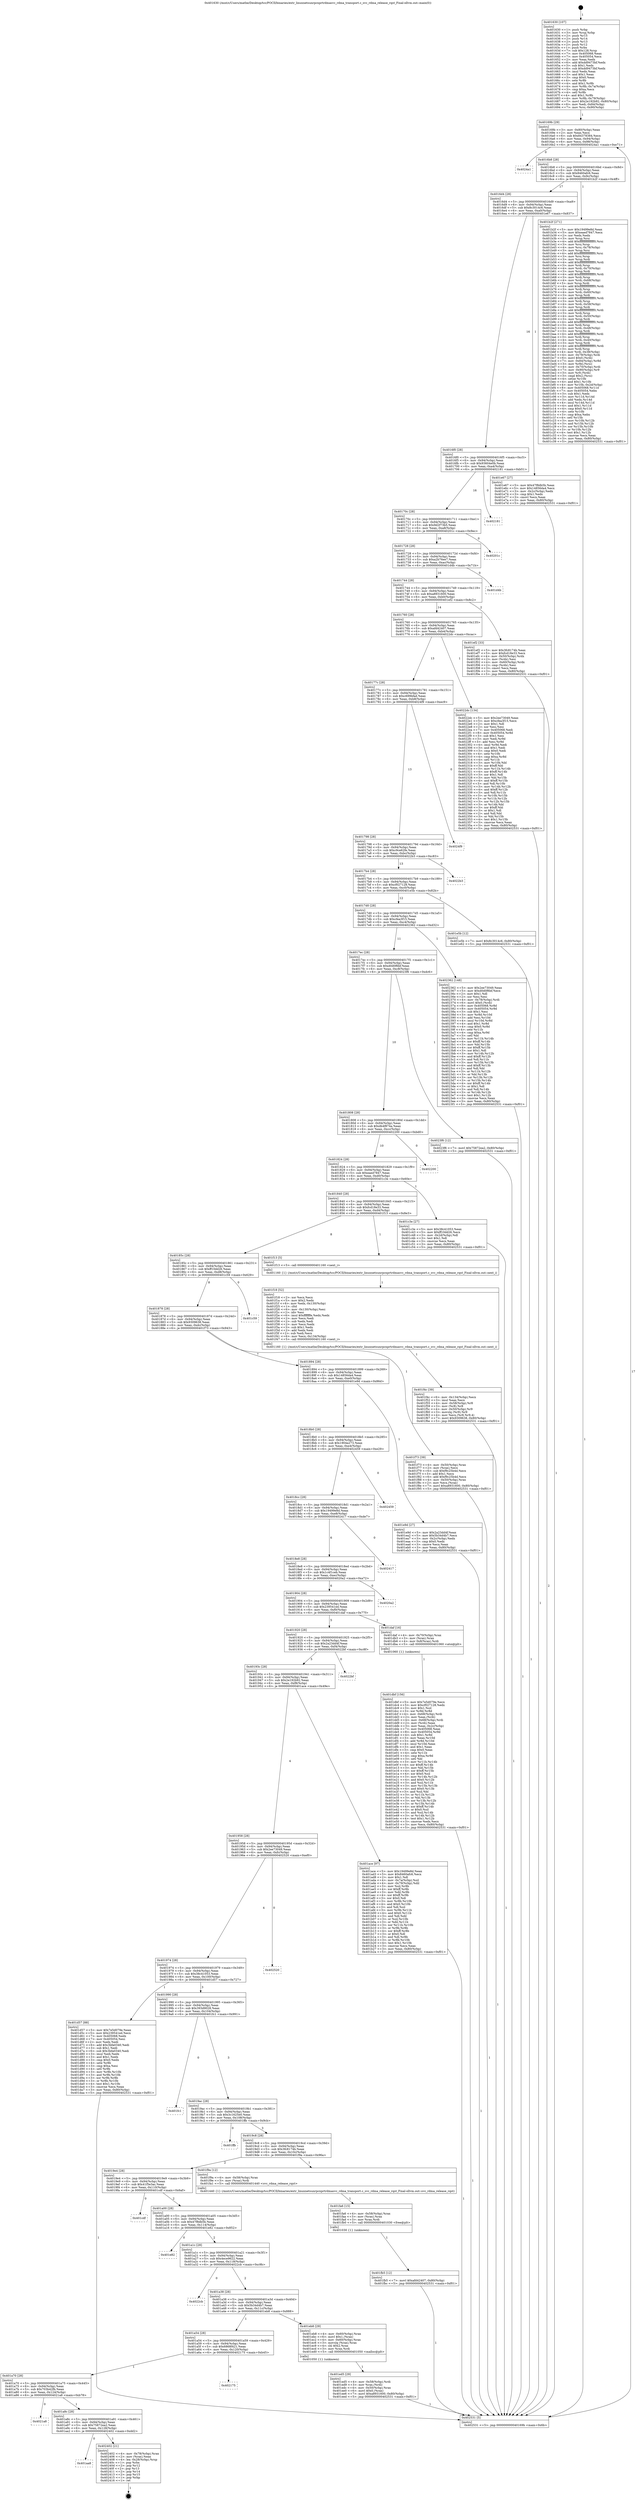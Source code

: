 digraph "0x401630" {
  label = "0x401630 (/mnt/c/Users/mathe/Desktop/tcc/POCII/binaries/extr_linuxnetsunrpcxprtrdmasvc_rdma_transport.c_svc_rdma_release_rqst_Final-ollvm.out::main(0))"
  labelloc = "t"
  node[shape=record]

  Entry [label="",width=0.3,height=0.3,shape=circle,fillcolor=black,style=filled]
  "0x40169b" [label="{
     0x40169b [29]\l
     | [instrs]\l
     &nbsp;&nbsp;0x40169b \<+3\>: mov -0x80(%rbp),%eax\l
     &nbsp;&nbsp;0x40169e \<+2\>: mov %eax,%ecx\l
     &nbsp;&nbsp;0x4016a0 \<+6\>: sub $0x84378384,%ecx\l
     &nbsp;&nbsp;0x4016a6 \<+6\>: mov %eax,-0x94(%rbp)\l
     &nbsp;&nbsp;0x4016ac \<+6\>: mov %ecx,-0x98(%rbp)\l
     &nbsp;&nbsp;0x4016b2 \<+6\>: je 00000000004024a1 \<main+0xe71\>\l
  }"]
  "0x4024a1" [label="{
     0x4024a1\l
  }", style=dashed]
  "0x4016b8" [label="{
     0x4016b8 [28]\l
     | [instrs]\l
     &nbsp;&nbsp;0x4016b8 \<+5\>: jmp 00000000004016bd \<main+0x8d\>\l
     &nbsp;&nbsp;0x4016bd \<+6\>: mov -0x94(%rbp),%eax\l
     &nbsp;&nbsp;0x4016c3 \<+5\>: sub $0x8460afc6,%eax\l
     &nbsp;&nbsp;0x4016c8 \<+6\>: mov %eax,-0x9c(%rbp)\l
     &nbsp;&nbsp;0x4016ce \<+6\>: je 0000000000401b2f \<main+0x4ff\>\l
  }"]
  Exit [label="",width=0.3,height=0.3,shape=circle,fillcolor=black,style=filled,peripheries=2]
  "0x401b2f" [label="{
     0x401b2f [271]\l
     | [instrs]\l
     &nbsp;&nbsp;0x401b2f \<+5\>: mov $0x19499e8d,%eax\l
     &nbsp;&nbsp;0x401b34 \<+5\>: mov $0xeaed7847,%ecx\l
     &nbsp;&nbsp;0x401b39 \<+2\>: xor %edx,%edx\l
     &nbsp;&nbsp;0x401b3b \<+3\>: mov %rsp,%rsi\l
     &nbsp;&nbsp;0x401b3e \<+4\>: add $0xfffffffffffffff0,%rsi\l
     &nbsp;&nbsp;0x401b42 \<+3\>: mov %rsi,%rsp\l
     &nbsp;&nbsp;0x401b45 \<+4\>: mov %rsi,-0x78(%rbp)\l
     &nbsp;&nbsp;0x401b49 \<+3\>: mov %rsp,%rsi\l
     &nbsp;&nbsp;0x401b4c \<+4\>: add $0xfffffffffffffff0,%rsi\l
     &nbsp;&nbsp;0x401b50 \<+3\>: mov %rsi,%rsp\l
     &nbsp;&nbsp;0x401b53 \<+3\>: mov %rsp,%rdi\l
     &nbsp;&nbsp;0x401b56 \<+4\>: add $0xfffffffffffffff0,%rdi\l
     &nbsp;&nbsp;0x401b5a \<+3\>: mov %rdi,%rsp\l
     &nbsp;&nbsp;0x401b5d \<+4\>: mov %rdi,-0x70(%rbp)\l
     &nbsp;&nbsp;0x401b61 \<+3\>: mov %rsp,%rdi\l
     &nbsp;&nbsp;0x401b64 \<+4\>: add $0xfffffffffffffff0,%rdi\l
     &nbsp;&nbsp;0x401b68 \<+3\>: mov %rdi,%rsp\l
     &nbsp;&nbsp;0x401b6b \<+4\>: mov %rdi,-0x68(%rbp)\l
     &nbsp;&nbsp;0x401b6f \<+3\>: mov %rsp,%rdi\l
     &nbsp;&nbsp;0x401b72 \<+4\>: add $0xfffffffffffffff0,%rdi\l
     &nbsp;&nbsp;0x401b76 \<+3\>: mov %rdi,%rsp\l
     &nbsp;&nbsp;0x401b79 \<+4\>: mov %rdi,-0x60(%rbp)\l
     &nbsp;&nbsp;0x401b7d \<+3\>: mov %rsp,%rdi\l
     &nbsp;&nbsp;0x401b80 \<+4\>: add $0xfffffffffffffff0,%rdi\l
     &nbsp;&nbsp;0x401b84 \<+3\>: mov %rdi,%rsp\l
     &nbsp;&nbsp;0x401b87 \<+4\>: mov %rdi,-0x58(%rbp)\l
     &nbsp;&nbsp;0x401b8b \<+3\>: mov %rsp,%rdi\l
     &nbsp;&nbsp;0x401b8e \<+4\>: add $0xfffffffffffffff0,%rdi\l
     &nbsp;&nbsp;0x401b92 \<+3\>: mov %rdi,%rsp\l
     &nbsp;&nbsp;0x401b95 \<+4\>: mov %rdi,-0x50(%rbp)\l
     &nbsp;&nbsp;0x401b99 \<+3\>: mov %rsp,%rdi\l
     &nbsp;&nbsp;0x401b9c \<+4\>: add $0xfffffffffffffff0,%rdi\l
     &nbsp;&nbsp;0x401ba0 \<+3\>: mov %rdi,%rsp\l
     &nbsp;&nbsp;0x401ba3 \<+4\>: mov %rdi,-0x48(%rbp)\l
     &nbsp;&nbsp;0x401ba7 \<+3\>: mov %rsp,%rdi\l
     &nbsp;&nbsp;0x401baa \<+4\>: add $0xfffffffffffffff0,%rdi\l
     &nbsp;&nbsp;0x401bae \<+3\>: mov %rdi,%rsp\l
     &nbsp;&nbsp;0x401bb1 \<+4\>: mov %rdi,-0x40(%rbp)\l
     &nbsp;&nbsp;0x401bb5 \<+3\>: mov %rsp,%rdi\l
     &nbsp;&nbsp;0x401bb8 \<+4\>: add $0xfffffffffffffff0,%rdi\l
     &nbsp;&nbsp;0x401bbc \<+3\>: mov %rdi,%rsp\l
     &nbsp;&nbsp;0x401bbf \<+4\>: mov %rdi,-0x38(%rbp)\l
     &nbsp;&nbsp;0x401bc3 \<+4\>: mov -0x78(%rbp),%rdi\l
     &nbsp;&nbsp;0x401bc7 \<+6\>: movl $0x0,(%rdi)\l
     &nbsp;&nbsp;0x401bcd \<+7\>: mov -0x84(%rbp),%r8d\l
     &nbsp;&nbsp;0x401bd4 \<+3\>: mov %r8d,(%rsi)\l
     &nbsp;&nbsp;0x401bd7 \<+4\>: mov -0x70(%rbp),%rdi\l
     &nbsp;&nbsp;0x401bdb \<+7\>: mov -0x90(%rbp),%r9\l
     &nbsp;&nbsp;0x401be2 \<+3\>: mov %r9,(%rdi)\l
     &nbsp;&nbsp;0x401be5 \<+3\>: cmpl $0x2,(%rsi)\l
     &nbsp;&nbsp;0x401be8 \<+4\>: setne %r10b\l
     &nbsp;&nbsp;0x401bec \<+4\>: and $0x1,%r10b\l
     &nbsp;&nbsp;0x401bf0 \<+4\>: mov %r10b,-0x2d(%rbp)\l
     &nbsp;&nbsp;0x401bf4 \<+8\>: mov 0x405068,%r11d\l
     &nbsp;&nbsp;0x401bfc \<+7\>: mov 0x405054,%ebx\l
     &nbsp;&nbsp;0x401c03 \<+3\>: sub $0x1,%edx\l
     &nbsp;&nbsp;0x401c06 \<+3\>: mov %r11d,%r14d\l
     &nbsp;&nbsp;0x401c09 \<+3\>: add %edx,%r14d\l
     &nbsp;&nbsp;0x401c0c \<+4\>: imul %r14d,%r11d\l
     &nbsp;&nbsp;0x401c10 \<+4\>: and $0x1,%r11d\l
     &nbsp;&nbsp;0x401c14 \<+4\>: cmp $0x0,%r11d\l
     &nbsp;&nbsp;0x401c18 \<+4\>: sete %r10b\l
     &nbsp;&nbsp;0x401c1c \<+3\>: cmp $0xa,%ebx\l
     &nbsp;&nbsp;0x401c1f \<+4\>: setl %r15b\l
     &nbsp;&nbsp;0x401c23 \<+3\>: mov %r10b,%r12b\l
     &nbsp;&nbsp;0x401c26 \<+3\>: and %r15b,%r12b\l
     &nbsp;&nbsp;0x401c29 \<+3\>: xor %r15b,%r10b\l
     &nbsp;&nbsp;0x401c2c \<+3\>: or %r10b,%r12b\l
     &nbsp;&nbsp;0x401c2f \<+4\>: test $0x1,%r12b\l
     &nbsp;&nbsp;0x401c33 \<+3\>: cmovne %ecx,%eax\l
     &nbsp;&nbsp;0x401c36 \<+3\>: mov %eax,-0x80(%rbp)\l
     &nbsp;&nbsp;0x401c39 \<+5\>: jmp 0000000000402531 \<main+0xf01\>\l
  }"]
  "0x4016d4" [label="{
     0x4016d4 [28]\l
     | [instrs]\l
     &nbsp;&nbsp;0x4016d4 \<+5\>: jmp 00000000004016d9 \<main+0xa9\>\l
     &nbsp;&nbsp;0x4016d9 \<+6\>: mov -0x94(%rbp),%eax\l
     &nbsp;&nbsp;0x4016df \<+5\>: sub $0x8c3014c6,%eax\l
     &nbsp;&nbsp;0x4016e4 \<+6\>: mov %eax,-0xa0(%rbp)\l
     &nbsp;&nbsp;0x4016ea \<+6\>: je 0000000000401e67 \<main+0x837\>\l
  }"]
  "0x401aa8" [label="{
     0x401aa8\l
  }", style=dashed]
  "0x401e67" [label="{
     0x401e67 [27]\l
     | [instrs]\l
     &nbsp;&nbsp;0x401e67 \<+5\>: mov $0x47f8db5b,%eax\l
     &nbsp;&nbsp;0x401e6c \<+5\>: mov $0x14856da4,%ecx\l
     &nbsp;&nbsp;0x401e71 \<+3\>: mov -0x2c(%rbp),%edx\l
     &nbsp;&nbsp;0x401e74 \<+3\>: cmp $0x1,%edx\l
     &nbsp;&nbsp;0x401e77 \<+3\>: cmovl %ecx,%eax\l
     &nbsp;&nbsp;0x401e7a \<+3\>: mov %eax,-0x80(%rbp)\l
     &nbsp;&nbsp;0x401e7d \<+5\>: jmp 0000000000402531 \<main+0xf01\>\l
  }"]
  "0x4016f0" [label="{
     0x4016f0 [28]\l
     | [instrs]\l
     &nbsp;&nbsp;0x4016f0 \<+5\>: jmp 00000000004016f5 \<main+0xc5\>\l
     &nbsp;&nbsp;0x4016f5 \<+6\>: mov -0x94(%rbp),%eax\l
     &nbsp;&nbsp;0x4016fb \<+5\>: sub $0x93604e0b,%eax\l
     &nbsp;&nbsp;0x401700 \<+6\>: mov %eax,-0xa4(%rbp)\l
     &nbsp;&nbsp;0x401706 \<+6\>: je 0000000000402181 \<main+0xb51\>\l
  }"]
  "0x402402" [label="{
     0x402402 [21]\l
     | [instrs]\l
     &nbsp;&nbsp;0x402402 \<+4\>: mov -0x78(%rbp),%rax\l
     &nbsp;&nbsp;0x402406 \<+2\>: mov (%rax),%eax\l
     &nbsp;&nbsp;0x402408 \<+4\>: lea -0x28(%rbp),%rsp\l
     &nbsp;&nbsp;0x40240c \<+1\>: pop %rbx\l
     &nbsp;&nbsp;0x40240d \<+2\>: pop %r12\l
     &nbsp;&nbsp;0x40240f \<+2\>: pop %r13\l
     &nbsp;&nbsp;0x402411 \<+2\>: pop %r14\l
     &nbsp;&nbsp;0x402413 \<+2\>: pop %r15\l
     &nbsp;&nbsp;0x402415 \<+1\>: pop %rbp\l
     &nbsp;&nbsp;0x402416 \<+1\>: ret\l
  }"]
  "0x402181" [label="{
     0x402181\l
  }", style=dashed]
  "0x40170c" [label="{
     0x40170c [28]\l
     | [instrs]\l
     &nbsp;&nbsp;0x40170c \<+5\>: jmp 0000000000401711 \<main+0xe1\>\l
     &nbsp;&nbsp;0x401711 \<+6\>: mov -0x94(%rbp),%eax\l
     &nbsp;&nbsp;0x401717 \<+5\>: sub $0x9d2f73b5,%eax\l
     &nbsp;&nbsp;0x40171c \<+6\>: mov %eax,-0xa8(%rbp)\l
     &nbsp;&nbsp;0x401722 \<+6\>: je 000000000040201c \<main+0x9ec\>\l
  }"]
  "0x401a8c" [label="{
     0x401a8c [28]\l
     | [instrs]\l
     &nbsp;&nbsp;0x401a8c \<+5\>: jmp 0000000000401a91 \<main+0x461\>\l
     &nbsp;&nbsp;0x401a91 \<+6\>: mov -0x94(%rbp),%eax\l
     &nbsp;&nbsp;0x401a97 \<+5\>: sub $0x75872ea2,%eax\l
     &nbsp;&nbsp;0x401a9c \<+6\>: mov %eax,-0x128(%rbp)\l
     &nbsp;&nbsp;0x401aa2 \<+6\>: je 0000000000402402 \<main+0xdd2\>\l
  }"]
  "0x40201c" [label="{
     0x40201c\l
  }", style=dashed]
  "0x401728" [label="{
     0x401728 [28]\l
     | [instrs]\l
     &nbsp;&nbsp;0x401728 \<+5\>: jmp 000000000040172d \<main+0xfd\>\l
     &nbsp;&nbsp;0x40172d \<+6\>: mov -0x94(%rbp),%eax\l
     &nbsp;&nbsp;0x401733 \<+5\>: sub $0xa2b76ee7,%eax\l
     &nbsp;&nbsp;0x401738 \<+6\>: mov %eax,-0xac(%rbp)\l
     &nbsp;&nbsp;0x40173e \<+6\>: je 0000000000401d4b \<main+0x71b\>\l
  }"]
  "0x4021a8" [label="{
     0x4021a8\l
  }", style=dashed]
  "0x401d4b" [label="{
     0x401d4b\l
  }", style=dashed]
  "0x401744" [label="{
     0x401744 [28]\l
     | [instrs]\l
     &nbsp;&nbsp;0x401744 \<+5\>: jmp 0000000000401749 \<main+0x119\>\l
     &nbsp;&nbsp;0x401749 \<+6\>: mov -0x94(%rbp),%eax\l
     &nbsp;&nbsp;0x40174f \<+5\>: sub $0xa8931600,%eax\l
     &nbsp;&nbsp;0x401754 \<+6\>: mov %eax,-0xb0(%rbp)\l
     &nbsp;&nbsp;0x40175a \<+6\>: je 0000000000401ef2 \<main+0x8c2\>\l
  }"]
  "0x401a70" [label="{
     0x401a70 [28]\l
     | [instrs]\l
     &nbsp;&nbsp;0x401a70 \<+5\>: jmp 0000000000401a75 \<main+0x445\>\l
     &nbsp;&nbsp;0x401a75 \<+6\>: mov -0x94(%rbp),%eax\l
     &nbsp;&nbsp;0x401a7b \<+5\>: sub $0x703b42fb,%eax\l
     &nbsp;&nbsp;0x401a80 \<+6\>: mov %eax,-0x124(%rbp)\l
     &nbsp;&nbsp;0x401a86 \<+6\>: je 00000000004021a8 \<main+0xb78\>\l
  }"]
  "0x401ef2" [label="{
     0x401ef2 [33]\l
     | [instrs]\l
     &nbsp;&nbsp;0x401ef2 \<+5\>: mov $0x3fc8174b,%eax\l
     &nbsp;&nbsp;0x401ef7 \<+5\>: mov $0xfcd18e33,%ecx\l
     &nbsp;&nbsp;0x401efc \<+4\>: mov -0x50(%rbp),%rdx\l
     &nbsp;&nbsp;0x401f00 \<+2\>: mov (%rdx),%esi\l
     &nbsp;&nbsp;0x401f02 \<+4\>: mov -0x60(%rbp),%rdx\l
     &nbsp;&nbsp;0x401f06 \<+2\>: cmp (%rdx),%esi\l
     &nbsp;&nbsp;0x401f08 \<+3\>: cmovl %ecx,%eax\l
     &nbsp;&nbsp;0x401f0b \<+3\>: mov %eax,-0x80(%rbp)\l
     &nbsp;&nbsp;0x401f0e \<+5\>: jmp 0000000000402531 \<main+0xf01\>\l
  }"]
  "0x401760" [label="{
     0x401760 [28]\l
     | [instrs]\l
     &nbsp;&nbsp;0x401760 \<+5\>: jmp 0000000000401765 \<main+0x135\>\l
     &nbsp;&nbsp;0x401765 \<+6\>: mov -0x94(%rbp),%eax\l
     &nbsp;&nbsp;0x40176b \<+5\>: sub $0xafd42407,%eax\l
     &nbsp;&nbsp;0x401770 \<+6\>: mov %eax,-0xb4(%rbp)\l
     &nbsp;&nbsp;0x401776 \<+6\>: je 00000000004022dc \<main+0xcac\>\l
  }"]
  "0x402175" [label="{
     0x402175\l
  }", style=dashed]
  "0x4022dc" [label="{
     0x4022dc [134]\l
     | [instrs]\l
     &nbsp;&nbsp;0x4022dc \<+5\>: mov $0x2ee73049,%eax\l
     &nbsp;&nbsp;0x4022e1 \<+5\>: mov $0xcfea3f15,%ecx\l
     &nbsp;&nbsp;0x4022e6 \<+2\>: mov $0x1,%dl\l
     &nbsp;&nbsp;0x4022e8 \<+2\>: xor %esi,%esi\l
     &nbsp;&nbsp;0x4022ea \<+7\>: mov 0x405068,%edi\l
     &nbsp;&nbsp;0x4022f1 \<+8\>: mov 0x405054,%r8d\l
     &nbsp;&nbsp;0x4022f9 \<+3\>: sub $0x1,%esi\l
     &nbsp;&nbsp;0x4022fc \<+3\>: mov %edi,%r9d\l
     &nbsp;&nbsp;0x4022ff \<+3\>: add %esi,%r9d\l
     &nbsp;&nbsp;0x402302 \<+4\>: imul %r9d,%edi\l
     &nbsp;&nbsp;0x402306 \<+3\>: and $0x1,%edi\l
     &nbsp;&nbsp;0x402309 \<+3\>: cmp $0x0,%edi\l
     &nbsp;&nbsp;0x40230c \<+4\>: sete %r10b\l
     &nbsp;&nbsp;0x402310 \<+4\>: cmp $0xa,%r8d\l
     &nbsp;&nbsp;0x402314 \<+4\>: setl %r11b\l
     &nbsp;&nbsp;0x402318 \<+3\>: mov %r10b,%bl\l
     &nbsp;&nbsp;0x40231b \<+3\>: xor $0xff,%bl\l
     &nbsp;&nbsp;0x40231e \<+3\>: mov %r11b,%r14b\l
     &nbsp;&nbsp;0x402321 \<+4\>: xor $0xff,%r14b\l
     &nbsp;&nbsp;0x402325 \<+3\>: xor $0x1,%dl\l
     &nbsp;&nbsp;0x402328 \<+3\>: mov %bl,%r15b\l
     &nbsp;&nbsp;0x40232b \<+4\>: and $0xff,%r15b\l
     &nbsp;&nbsp;0x40232f \<+3\>: and %dl,%r10b\l
     &nbsp;&nbsp;0x402332 \<+3\>: mov %r14b,%r12b\l
     &nbsp;&nbsp;0x402335 \<+4\>: and $0xff,%r12b\l
     &nbsp;&nbsp;0x402339 \<+3\>: and %dl,%r11b\l
     &nbsp;&nbsp;0x40233c \<+3\>: or %r10b,%r15b\l
     &nbsp;&nbsp;0x40233f \<+3\>: or %r11b,%r12b\l
     &nbsp;&nbsp;0x402342 \<+3\>: xor %r12b,%r15b\l
     &nbsp;&nbsp;0x402345 \<+3\>: or %r14b,%bl\l
     &nbsp;&nbsp;0x402348 \<+3\>: xor $0xff,%bl\l
     &nbsp;&nbsp;0x40234b \<+3\>: or $0x1,%dl\l
     &nbsp;&nbsp;0x40234e \<+2\>: and %dl,%bl\l
     &nbsp;&nbsp;0x402350 \<+3\>: or %bl,%r15b\l
     &nbsp;&nbsp;0x402353 \<+4\>: test $0x1,%r15b\l
     &nbsp;&nbsp;0x402357 \<+3\>: cmovne %ecx,%eax\l
     &nbsp;&nbsp;0x40235a \<+3\>: mov %eax,-0x80(%rbp)\l
     &nbsp;&nbsp;0x40235d \<+5\>: jmp 0000000000402531 \<main+0xf01\>\l
  }"]
  "0x40177c" [label="{
     0x40177c [28]\l
     | [instrs]\l
     &nbsp;&nbsp;0x40177c \<+5\>: jmp 0000000000401781 \<main+0x151\>\l
     &nbsp;&nbsp;0x401781 \<+6\>: mov -0x94(%rbp),%eax\l
     &nbsp;&nbsp;0x401787 \<+5\>: sub $0xc699bfad,%eax\l
     &nbsp;&nbsp;0x40178c \<+6\>: mov %eax,-0xb8(%rbp)\l
     &nbsp;&nbsp;0x401792 \<+6\>: je 00000000004024f9 \<main+0xec9\>\l
  }"]
  "0x401fb5" [label="{
     0x401fb5 [12]\l
     | [instrs]\l
     &nbsp;&nbsp;0x401fb5 \<+7\>: movl $0xafd42407,-0x80(%rbp)\l
     &nbsp;&nbsp;0x401fbc \<+5\>: jmp 0000000000402531 \<main+0xf01\>\l
  }"]
  "0x4024f9" [label="{
     0x4024f9\l
  }", style=dashed]
  "0x401798" [label="{
     0x401798 [28]\l
     | [instrs]\l
     &nbsp;&nbsp;0x401798 \<+5\>: jmp 000000000040179d \<main+0x16d\>\l
     &nbsp;&nbsp;0x40179d \<+6\>: mov -0x94(%rbp),%eax\l
     &nbsp;&nbsp;0x4017a3 \<+5\>: sub $0xc9ce62fe,%eax\l
     &nbsp;&nbsp;0x4017a8 \<+6\>: mov %eax,-0xbc(%rbp)\l
     &nbsp;&nbsp;0x4017ae \<+6\>: je 00000000004022b3 \<main+0xc83\>\l
  }"]
  "0x401fa6" [label="{
     0x401fa6 [15]\l
     | [instrs]\l
     &nbsp;&nbsp;0x401fa6 \<+4\>: mov -0x58(%rbp),%rax\l
     &nbsp;&nbsp;0x401faa \<+3\>: mov (%rax),%rax\l
     &nbsp;&nbsp;0x401fad \<+3\>: mov %rax,%rdi\l
     &nbsp;&nbsp;0x401fb0 \<+5\>: call 0000000000401030 \<free@plt\>\l
     | [calls]\l
     &nbsp;&nbsp;0x401030 \{1\} (unknown)\l
  }"]
  "0x4022b3" [label="{
     0x4022b3\l
  }", style=dashed]
  "0x4017b4" [label="{
     0x4017b4 [28]\l
     | [instrs]\l
     &nbsp;&nbsp;0x4017b4 \<+5\>: jmp 00000000004017b9 \<main+0x189\>\l
     &nbsp;&nbsp;0x4017b9 \<+6\>: mov -0x94(%rbp),%eax\l
     &nbsp;&nbsp;0x4017bf \<+5\>: sub $0xcf027128,%eax\l
     &nbsp;&nbsp;0x4017c4 \<+6\>: mov %eax,-0xc0(%rbp)\l
     &nbsp;&nbsp;0x4017ca \<+6\>: je 0000000000401e5b \<main+0x82b\>\l
  }"]
  "0x401f4c" [label="{
     0x401f4c [39]\l
     | [instrs]\l
     &nbsp;&nbsp;0x401f4c \<+6\>: mov -0x134(%rbp),%ecx\l
     &nbsp;&nbsp;0x401f52 \<+3\>: imul %eax,%ecx\l
     &nbsp;&nbsp;0x401f55 \<+4\>: mov -0x58(%rbp),%r8\l
     &nbsp;&nbsp;0x401f59 \<+3\>: mov (%r8),%r8\l
     &nbsp;&nbsp;0x401f5c \<+4\>: mov -0x50(%rbp),%r9\l
     &nbsp;&nbsp;0x401f60 \<+3\>: movslq (%r9),%r9\l
     &nbsp;&nbsp;0x401f63 \<+4\>: mov %ecx,(%r8,%r9,4)\l
     &nbsp;&nbsp;0x401f67 \<+7\>: movl $0x9309638,-0x80(%rbp)\l
     &nbsp;&nbsp;0x401f6e \<+5\>: jmp 0000000000402531 \<main+0xf01\>\l
  }"]
  "0x401e5b" [label="{
     0x401e5b [12]\l
     | [instrs]\l
     &nbsp;&nbsp;0x401e5b \<+7\>: movl $0x8c3014c6,-0x80(%rbp)\l
     &nbsp;&nbsp;0x401e62 \<+5\>: jmp 0000000000402531 \<main+0xf01\>\l
  }"]
  "0x4017d0" [label="{
     0x4017d0 [28]\l
     | [instrs]\l
     &nbsp;&nbsp;0x4017d0 \<+5\>: jmp 00000000004017d5 \<main+0x1a5\>\l
     &nbsp;&nbsp;0x4017d5 \<+6\>: mov -0x94(%rbp),%eax\l
     &nbsp;&nbsp;0x4017db \<+5\>: sub $0xcfea3f15,%eax\l
     &nbsp;&nbsp;0x4017e0 \<+6\>: mov %eax,-0xc4(%rbp)\l
     &nbsp;&nbsp;0x4017e6 \<+6\>: je 0000000000402362 \<main+0xd32\>\l
  }"]
  "0x401f18" [label="{
     0x401f18 [52]\l
     | [instrs]\l
     &nbsp;&nbsp;0x401f18 \<+2\>: xor %ecx,%ecx\l
     &nbsp;&nbsp;0x401f1a \<+5\>: mov $0x2,%edx\l
     &nbsp;&nbsp;0x401f1f \<+6\>: mov %edx,-0x130(%rbp)\l
     &nbsp;&nbsp;0x401f25 \<+1\>: cltd\l
     &nbsp;&nbsp;0x401f26 \<+6\>: mov -0x130(%rbp),%esi\l
     &nbsp;&nbsp;0x401f2c \<+2\>: idiv %esi\l
     &nbsp;&nbsp;0x401f2e \<+6\>: imul $0xfffffffe,%edx,%edx\l
     &nbsp;&nbsp;0x401f34 \<+2\>: mov %ecx,%edi\l
     &nbsp;&nbsp;0x401f36 \<+2\>: sub %edx,%edi\l
     &nbsp;&nbsp;0x401f38 \<+2\>: mov %ecx,%edx\l
     &nbsp;&nbsp;0x401f3a \<+3\>: sub $0x1,%edx\l
     &nbsp;&nbsp;0x401f3d \<+2\>: add %edx,%edi\l
     &nbsp;&nbsp;0x401f3f \<+2\>: sub %edi,%ecx\l
     &nbsp;&nbsp;0x401f41 \<+6\>: mov %ecx,-0x134(%rbp)\l
     &nbsp;&nbsp;0x401f47 \<+5\>: call 0000000000401160 \<next_i\>\l
     | [calls]\l
     &nbsp;&nbsp;0x401160 \{1\} (/mnt/c/Users/mathe/Desktop/tcc/POCII/binaries/extr_linuxnetsunrpcxprtrdmasvc_rdma_transport.c_svc_rdma_release_rqst_Final-ollvm.out::next_i)\l
  }"]
  "0x402362" [label="{
     0x402362 [148]\l
     | [instrs]\l
     &nbsp;&nbsp;0x402362 \<+5\>: mov $0x2ee73049,%eax\l
     &nbsp;&nbsp;0x402367 \<+5\>: mov $0xd0d0f6bf,%ecx\l
     &nbsp;&nbsp;0x40236c \<+2\>: mov $0x1,%dl\l
     &nbsp;&nbsp;0x40236e \<+2\>: xor %esi,%esi\l
     &nbsp;&nbsp;0x402370 \<+4\>: mov -0x78(%rbp),%rdi\l
     &nbsp;&nbsp;0x402374 \<+6\>: movl $0x0,(%rdi)\l
     &nbsp;&nbsp;0x40237a \<+8\>: mov 0x405068,%r8d\l
     &nbsp;&nbsp;0x402382 \<+8\>: mov 0x405054,%r9d\l
     &nbsp;&nbsp;0x40238a \<+3\>: sub $0x1,%esi\l
     &nbsp;&nbsp;0x40238d \<+3\>: mov %r8d,%r10d\l
     &nbsp;&nbsp;0x402390 \<+3\>: add %esi,%r10d\l
     &nbsp;&nbsp;0x402393 \<+4\>: imul %r10d,%r8d\l
     &nbsp;&nbsp;0x402397 \<+4\>: and $0x1,%r8d\l
     &nbsp;&nbsp;0x40239b \<+4\>: cmp $0x0,%r8d\l
     &nbsp;&nbsp;0x40239f \<+4\>: sete %r11b\l
     &nbsp;&nbsp;0x4023a3 \<+4\>: cmp $0xa,%r9d\l
     &nbsp;&nbsp;0x4023a7 \<+3\>: setl %bl\l
     &nbsp;&nbsp;0x4023aa \<+3\>: mov %r11b,%r14b\l
     &nbsp;&nbsp;0x4023ad \<+4\>: xor $0xff,%r14b\l
     &nbsp;&nbsp;0x4023b1 \<+3\>: mov %bl,%r15b\l
     &nbsp;&nbsp;0x4023b4 \<+4\>: xor $0xff,%r15b\l
     &nbsp;&nbsp;0x4023b8 \<+3\>: xor $0x1,%dl\l
     &nbsp;&nbsp;0x4023bb \<+3\>: mov %r14b,%r12b\l
     &nbsp;&nbsp;0x4023be \<+4\>: and $0xff,%r12b\l
     &nbsp;&nbsp;0x4023c2 \<+3\>: and %dl,%r11b\l
     &nbsp;&nbsp;0x4023c5 \<+3\>: mov %r15b,%r13b\l
     &nbsp;&nbsp;0x4023c8 \<+4\>: and $0xff,%r13b\l
     &nbsp;&nbsp;0x4023cc \<+2\>: and %dl,%bl\l
     &nbsp;&nbsp;0x4023ce \<+3\>: or %r11b,%r12b\l
     &nbsp;&nbsp;0x4023d1 \<+3\>: or %bl,%r13b\l
     &nbsp;&nbsp;0x4023d4 \<+3\>: xor %r13b,%r12b\l
     &nbsp;&nbsp;0x4023d7 \<+3\>: or %r15b,%r14b\l
     &nbsp;&nbsp;0x4023da \<+4\>: xor $0xff,%r14b\l
     &nbsp;&nbsp;0x4023de \<+3\>: or $0x1,%dl\l
     &nbsp;&nbsp;0x4023e1 \<+3\>: and %dl,%r14b\l
     &nbsp;&nbsp;0x4023e4 \<+3\>: or %r14b,%r12b\l
     &nbsp;&nbsp;0x4023e7 \<+4\>: test $0x1,%r12b\l
     &nbsp;&nbsp;0x4023eb \<+3\>: cmovne %ecx,%eax\l
     &nbsp;&nbsp;0x4023ee \<+3\>: mov %eax,-0x80(%rbp)\l
     &nbsp;&nbsp;0x4023f1 \<+5\>: jmp 0000000000402531 \<main+0xf01\>\l
  }"]
  "0x4017ec" [label="{
     0x4017ec [28]\l
     | [instrs]\l
     &nbsp;&nbsp;0x4017ec \<+5\>: jmp 00000000004017f1 \<main+0x1c1\>\l
     &nbsp;&nbsp;0x4017f1 \<+6\>: mov -0x94(%rbp),%eax\l
     &nbsp;&nbsp;0x4017f7 \<+5\>: sub $0xd0d0f6bf,%eax\l
     &nbsp;&nbsp;0x4017fc \<+6\>: mov %eax,-0xc8(%rbp)\l
     &nbsp;&nbsp;0x401802 \<+6\>: je 00000000004023f6 \<main+0xdc6\>\l
  }"]
  "0x401ed5" [label="{
     0x401ed5 [29]\l
     | [instrs]\l
     &nbsp;&nbsp;0x401ed5 \<+4\>: mov -0x58(%rbp),%rdi\l
     &nbsp;&nbsp;0x401ed9 \<+3\>: mov %rax,(%rdi)\l
     &nbsp;&nbsp;0x401edc \<+4\>: mov -0x50(%rbp),%rax\l
     &nbsp;&nbsp;0x401ee0 \<+6\>: movl $0x0,(%rax)\l
     &nbsp;&nbsp;0x401ee6 \<+7\>: movl $0xa8931600,-0x80(%rbp)\l
     &nbsp;&nbsp;0x401eed \<+5\>: jmp 0000000000402531 \<main+0xf01\>\l
  }"]
  "0x4023f6" [label="{
     0x4023f6 [12]\l
     | [instrs]\l
     &nbsp;&nbsp;0x4023f6 \<+7\>: movl $0x75872ea2,-0x80(%rbp)\l
     &nbsp;&nbsp;0x4023fd \<+5\>: jmp 0000000000402531 \<main+0xf01\>\l
  }"]
  "0x401808" [label="{
     0x401808 [28]\l
     | [instrs]\l
     &nbsp;&nbsp;0x401808 \<+5\>: jmp 000000000040180d \<main+0x1dd\>\l
     &nbsp;&nbsp;0x40180d \<+6\>: mov -0x94(%rbp),%eax\l
     &nbsp;&nbsp;0x401813 \<+5\>: sub $0xdb4f874a,%eax\l
     &nbsp;&nbsp;0x401818 \<+6\>: mov %eax,-0xcc(%rbp)\l
     &nbsp;&nbsp;0x40181e \<+6\>: je 0000000000402200 \<main+0xbd0\>\l
  }"]
  "0x401a54" [label="{
     0x401a54 [28]\l
     | [instrs]\l
     &nbsp;&nbsp;0x401a54 \<+5\>: jmp 0000000000401a59 \<main+0x429\>\l
     &nbsp;&nbsp;0x401a59 \<+6\>: mov -0x94(%rbp),%eax\l
     &nbsp;&nbsp;0x401a5f \<+5\>: sub $0x6868f421,%eax\l
     &nbsp;&nbsp;0x401a64 \<+6\>: mov %eax,-0x120(%rbp)\l
     &nbsp;&nbsp;0x401a6a \<+6\>: je 0000000000402175 \<main+0xb45\>\l
  }"]
  "0x402200" [label="{
     0x402200\l
  }", style=dashed]
  "0x401824" [label="{
     0x401824 [28]\l
     | [instrs]\l
     &nbsp;&nbsp;0x401824 \<+5\>: jmp 0000000000401829 \<main+0x1f9\>\l
     &nbsp;&nbsp;0x401829 \<+6\>: mov -0x94(%rbp),%eax\l
     &nbsp;&nbsp;0x40182f \<+5\>: sub $0xeaed7847,%eax\l
     &nbsp;&nbsp;0x401834 \<+6\>: mov %eax,-0xd0(%rbp)\l
     &nbsp;&nbsp;0x40183a \<+6\>: je 0000000000401c3e \<main+0x60e\>\l
  }"]
  "0x401eb8" [label="{
     0x401eb8 [29]\l
     | [instrs]\l
     &nbsp;&nbsp;0x401eb8 \<+4\>: mov -0x60(%rbp),%rax\l
     &nbsp;&nbsp;0x401ebc \<+6\>: movl $0x1,(%rax)\l
     &nbsp;&nbsp;0x401ec2 \<+4\>: mov -0x60(%rbp),%rax\l
     &nbsp;&nbsp;0x401ec6 \<+3\>: movslq (%rax),%rax\l
     &nbsp;&nbsp;0x401ec9 \<+4\>: shl $0x2,%rax\l
     &nbsp;&nbsp;0x401ecd \<+3\>: mov %rax,%rdi\l
     &nbsp;&nbsp;0x401ed0 \<+5\>: call 0000000000401050 \<malloc@plt\>\l
     | [calls]\l
     &nbsp;&nbsp;0x401050 \{1\} (unknown)\l
  }"]
  "0x401c3e" [label="{
     0x401c3e [27]\l
     | [instrs]\l
     &nbsp;&nbsp;0x401c3e \<+5\>: mov $0x38c41053,%eax\l
     &nbsp;&nbsp;0x401c43 \<+5\>: mov $0xff10dd26,%ecx\l
     &nbsp;&nbsp;0x401c48 \<+3\>: mov -0x2d(%rbp),%dl\l
     &nbsp;&nbsp;0x401c4b \<+3\>: test $0x1,%dl\l
     &nbsp;&nbsp;0x401c4e \<+3\>: cmovne %ecx,%eax\l
     &nbsp;&nbsp;0x401c51 \<+3\>: mov %eax,-0x80(%rbp)\l
     &nbsp;&nbsp;0x401c54 \<+5\>: jmp 0000000000402531 \<main+0xf01\>\l
  }"]
  "0x401840" [label="{
     0x401840 [28]\l
     | [instrs]\l
     &nbsp;&nbsp;0x401840 \<+5\>: jmp 0000000000401845 \<main+0x215\>\l
     &nbsp;&nbsp;0x401845 \<+6\>: mov -0x94(%rbp),%eax\l
     &nbsp;&nbsp;0x40184b \<+5\>: sub $0xfcd18e33,%eax\l
     &nbsp;&nbsp;0x401850 \<+6\>: mov %eax,-0xd4(%rbp)\l
     &nbsp;&nbsp;0x401856 \<+6\>: je 0000000000401f13 \<main+0x8e3\>\l
  }"]
  "0x401a38" [label="{
     0x401a38 [28]\l
     | [instrs]\l
     &nbsp;&nbsp;0x401a38 \<+5\>: jmp 0000000000401a3d \<main+0x40d\>\l
     &nbsp;&nbsp;0x401a3d \<+6\>: mov -0x94(%rbp),%eax\l
     &nbsp;&nbsp;0x401a43 \<+5\>: sub $0x5b34d4b7,%eax\l
     &nbsp;&nbsp;0x401a48 \<+6\>: mov %eax,-0x11c(%rbp)\l
     &nbsp;&nbsp;0x401a4e \<+6\>: je 0000000000401eb8 \<main+0x888\>\l
  }"]
  "0x401f13" [label="{
     0x401f13 [5]\l
     | [instrs]\l
     &nbsp;&nbsp;0x401f13 \<+5\>: call 0000000000401160 \<next_i\>\l
     | [calls]\l
     &nbsp;&nbsp;0x401160 \{1\} (/mnt/c/Users/mathe/Desktop/tcc/POCII/binaries/extr_linuxnetsunrpcxprtrdmasvc_rdma_transport.c_svc_rdma_release_rqst_Final-ollvm.out::next_i)\l
  }"]
  "0x40185c" [label="{
     0x40185c [28]\l
     | [instrs]\l
     &nbsp;&nbsp;0x40185c \<+5\>: jmp 0000000000401861 \<main+0x231\>\l
     &nbsp;&nbsp;0x401861 \<+6\>: mov -0x94(%rbp),%eax\l
     &nbsp;&nbsp;0x401867 \<+5\>: sub $0xff10dd26,%eax\l
     &nbsp;&nbsp;0x40186c \<+6\>: mov %eax,-0xd8(%rbp)\l
     &nbsp;&nbsp;0x401872 \<+6\>: je 0000000000401c59 \<main+0x629\>\l
  }"]
  "0x4022cb" [label="{
     0x4022cb\l
  }", style=dashed]
  "0x401c59" [label="{
     0x401c59\l
  }", style=dashed]
  "0x401878" [label="{
     0x401878 [28]\l
     | [instrs]\l
     &nbsp;&nbsp;0x401878 \<+5\>: jmp 000000000040187d \<main+0x24d\>\l
     &nbsp;&nbsp;0x40187d \<+6\>: mov -0x94(%rbp),%eax\l
     &nbsp;&nbsp;0x401883 \<+5\>: sub $0x9309638,%eax\l
     &nbsp;&nbsp;0x401888 \<+6\>: mov %eax,-0xdc(%rbp)\l
     &nbsp;&nbsp;0x40188e \<+6\>: je 0000000000401f73 \<main+0x943\>\l
  }"]
  "0x401a1c" [label="{
     0x401a1c [28]\l
     | [instrs]\l
     &nbsp;&nbsp;0x401a1c \<+5\>: jmp 0000000000401a21 \<main+0x3f1\>\l
     &nbsp;&nbsp;0x401a21 \<+6\>: mov -0x94(%rbp),%eax\l
     &nbsp;&nbsp;0x401a27 \<+5\>: sub $0x4ece9622,%eax\l
     &nbsp;&nbsp;0x401a2c \<+6\>: mov %eax,-0x118(%rbp)\l
     &nbsp;&nbsp;0x401a32 \<+6\>: je 00000000004022cb \<main+0xc9b\>\l
  }"]
  "0x401f73" [label="{
     0x401f73 [39]\l
     | [instrs]\l
     &nbsp;&nbsp;0x401f73 \<+4\>: mov -0x50(%rbp),%rax\l
     &nbsp;&nbsp;0x401f77 \<+2\>: mov (%rax),%ecx\l
     &nbsp;&nbsp;0x401f79 \<+6\>: sub $0xf9c25b4d,%ecx\l
     &nbsp;&nbsp;0x401f7f \<+3\>: add $0x1,%ecx\l
     &nbsp;&nbsp;0x401f82 \<+6\>: add $0xf9c25b4d,%ecx\l
     &nbsp;&nbsp;0x401f88 \<+4\>: mov -0x50(%rbp),%rax\l
     &nbsp;&nbsp;0x401f8c \<+2\>: mov %ecx,(%rax)\l
     &nbsp;&nbsp;0x401f8e \<+7\>: movl $0xa8931600,-0x80(%rbp)\l
     &nbsp;&nbsp;0x401f95 \<+5\>: jmp 0000000000402531 \<main+0xf01\>\l
  }"]
  "0x401894" [label="{
     0x401894 [28]\l
     | [instrs]\l
     &nbsp;&nbsp;0x401894 \<+5\>: jmp 0000000000401899 \<main+0x269\>\l
     &nbsp;&nbsp;0x401899 \<+6\>: mov -0x94(%rbp),%eax\l
     &nbsp;&nbsp;0x40189f \<+5\>: sub $0x14856da4,%eax\l
     &nbsp;&nbsp;0x4018a4 \<+6\>: mov %eax,-0xe0(%rbp)\l
     &nbsp;&nbsp;0x4018aa \<+6\>: je 0000000000401e9d \<main+0x86d\>\l
  }"]
  "0x401e82" [label="{
     0x401e82\l
  }", style=dashed]
  "0x401e9d" [label="{
     0x401e9d [27]\l
     | [instrs]\l
     &nbsp;&nbsp;0x401e9d \<+5\>: mov $0x2a23dd4f,%eax\l
     &nbsp;&nbsp;0x401ea2 \<+5\>: mov $0x5b34d4b7,%ecx\l
     &nbsp;&nbsp;0x401ea7 \<+3\>: mov -0x2c(%rbp),%edx\l
     &nbsp;&nbsp;0x401eaa \<+3\>: cmp $0x0,%edx\l
     &nbsp;&nbsp;0x401ead \<+3\>: cmove %ecx,%eax\l
     &nbsp;&nbsp;0x401eb0 \<+3\>: mov %eax,-0x80(%rbp)\l
     &nbsp;&nbsp;0x401eb3 \<+5\>: jmp 0000000000402531 \<main+0xf01\>\l
  }"]
  "0x4018b0" [label="{
     0x4018b0 [28]\l
     | [instrs]\l
     &nbsp;&nbsp;0x4018b0 \<+5\>: jmp 00000000004018b5 \<main+0x285\>\l
     &nbsp;&nbsp;0x4018b5 \<+6\>: mov -0x94(%rbp),%eax\l
     &nbsp;&nbsp;0x4018bb \<+5\>: sub $0x1904a273,%eax\l
     &nbsp;&nbsp;0x4018c0 \<+6\>: mov %eax,-0xe4(%rbp)\l
     &nbsp;&nbsp;0x4018c6 \<+6\>: je 0000000000402459 \<main+0xe29\>\l
  }"]
  "0x401a00" [label="{
     0x401a00 [28]\l
     | [instrs]\l
     &nbsp;&nbsp;0x401a00 \<+5\>: jmp 0000000000401a05 \<main+0x3d5\>\l
     &nbsp;&nbsp;0x401a05 \<+6\>: mov -0x94(%rbp),%eax\l
     &nbsp;&nbsp;0x401a0b \<+5\>: sub $0x47f8db5b,%eax\l
     &nbsp;&nbsp;0x401a10 \<+6\>: mov %eax,-0x114(%rbp)\l
     &nbsp;&nbsp;0x401a16 \<+6\>: je 0000000000401e82 \<main+0x852\>\l
  }"]
  "0x402459" [label="{
     0x402459\l
  }", style=dashed]
  "0x4018cc" [label="{
     0x4018cc [28]\l
     | [instrs]\l
     &nbsp;&nbsp;0x4018cc \<+5\>: jmp 00000000004018d1 \<main+0x2a1\>\l
     &nbsp;&nbsp;0x4018d1 \<+6\>: mov -0x94(%rbp),%eax\l
     &nbsp;&nbsp;0x4018d7 \<+5\>: sub $0x19499e8d,%eax\l
     &nbsp;&nbsp;0x4018dc \<+6\>: mov %eax,-0xe8(%rbp)\l
     &nbsp;&nbsp;0x4018e2 \<+6\>: je 0000000000402417 \<main+0xde7\>\l
  }"]
  "0x401cdf" [label="{
     0x401cdf\l
  }", style=dashed]
  "0x402417" [label="{
     0x402417\l
  }", style=dashed]
  "0x4018e8" [label="{
     0x4018e8 [28]\l
     | [instrs]\l
     &nbsp;&nbsp;0x4018e8 \<+5\>: jmp 00000000004018ed \<main+0x2bd\>\l
     &nbsp;&nbsp;0x4018ed \<+6\>: mov -0x94(%rbp),%eax\l
     &nbsp;&nbsp;0x4018f3 \<+5\>: sub $0x1c4f1ceb,%eax\l
     &nbsp;&nbsp;0x4018f8 \<+6\>: mov %eax,-0xec(%rbp)\l
     &nbsp;&nbsp;0x4018fe \<+6\>: je 00000000004020a2 \<main+0xa72\>\l
  }"]
  "0x4019e4" [label="{
     0x4019e4 [28]\l
     | [instrs]\l
     &nbsp;&nbsp;0x4019e4 \<+5\>: jmp 00000000004019e9 \<main+0x3b9\>\l
     &nbsp;&nbsp;0x4019e9 \<+6\>: mov -0x94(%rbp),%eax\l
     &nbsp;&nbsp;0x4019ef \<+5\>: sub $0x41f5e3ac,%eax\l
     &nbsp;&nbsp;0x4019f4 \<+6\>: mov %eax,-0x110(%rbp)\l
     &nbsp;&nbsp;0x4019fa \<+6\>: je 0000000000401cdf \<main+0x6af\>\l
  }"]
  "0x4020a2" [label="{
     0x4020a2\l
  }", style=dashed]
  "0x401904" [label="{
     0x401904 [28]\l
     | [instrs]\l
     &nbsp;&nbsp;0x401904 \<+5\>: jmp 0000000000401909 \<main+0x2d9\>\l
     &nbsp;&nbsp;0x401909 \<+6\>: mov -0x94(%rbp),%eax\l
     &nbsp;&nbsp;0x40190f \<+5\>: sub $0x239541ed,%eax\l
     &nbsp;&nbsp;0x401914 \<+6\>: mov %eax,-0xf0(%rbp)\l
     &nbsp;&nbsp;0x40191a \<+6\>: je 0000000000401daf \<main+0x77f\>\l
  }"]
  "0x401f9a" [label="{
     0x401f9a [12]\l
     | [instrs]\l
     &nbsp;&nbsp;0x401f9a \<+4\>: mov -0x58(%rbp),%rax\l
     &nbsp;&nbsp;0x401f9e \<+3\>: mov (%rax),%rdi\l
     &nbsp;&nbsp;0x401fa1 \<+5\>: call 0000000000401440 \<svc_rdma_release_rqst\>\l
     | [calls]\l
     &nbsp;&nbsp;0x401440 \{1\} (/mnt/c/Users/mathe/Desktop/tcc/POCII/binaries/extr_linuxnetsunrpcxprtrdmasvc_rdma_transport.c_svc_rdma_release_rqst_Final-ollvm.out::svc_rdma_release_rqst)\l
  }"]
  "0x401daf" [label="{
     0x401daf [16]\l
     | [instrs]\l
     &nbsp;&nbsp;0x401daf \<+4\>: mov -0x70(%rbp),%rax\l
     &nbsp;&nbsp;0x401db3 \<+3\>: mov (%rax),%rax\l
     &nbsp;&nbsp;0x401db6 \<+4\>: mov 0x8(%rax),%rdi\l
     &nbsp;&nbsp;0x401dba \<+5\>: call 0000000000401060 \<atoi@plt\>\l
     | [calls]\l
     &nbsp;&nbsp;0x401060 \{1\} (unknown)\l
  }"]
  "0x401920" [label="{
     0x401920 [28]\l
     | [instrs]\l
     &nbsp;&nbsp;0x401920 \<+5\>: jmp 0000000000401925 \<main+0x2f5\>\l
     &nbsp;&nbsp;0x401925 \<+6\>: mov -0x94(%rbp),%eax\l
     &nbsp;&nbsp;0x40192b \<+5\>: sub $0x2a23dd4f,%eax\l
     &nbsp;&nbsp;0x401930 \<+6\>: mov %eax,-0xf4(%rbp)\l
     &nbsp;&nbsp;0x401936 \<+6\>: je 00000000004022bf \<main+0xc8f\>\l
  }"]
  "0x4019c8" [label="{
     0x4019c8 [28]\l
     | [instrs]\l
     &nbsp;&nbsp;0x4019c8 \<+5\>: jmp 00000000004019cd \<main+0x39d\>\l
     &nbsp;&nbsp;0x4019cd \<+6\>: mov -0x94(%rbp),%eax\l
     &nbsp;&nbsp;0x4019d3 \<+5\>: sub $0x3fc8174b,%eax\l
     &nbsp;&nbsp;0x4019d8 \<+6\>: mov %eax,-0x10c(%rbp)\l
     &nbsp;&nbsp;0x4019de \<+6\>: je 0000000000401f9a \<main+0x96a\>\l
  }"]
  "0x4022bf" [label="{
     0x4022bf\l
  }", style=dashed]
  "0x40193c" [label="{
     0x40193c [28]\l
     | [instrs]\l
     &nbsp;&nbsp;0x40193c \<+5\>: jmp 0000000000401941 \<main+0x311\>\l
     &nbsp;&nbsp;0x401941 \<+6\>: mov -0x94(%rbp),%eax\l
     &nbsp;&nbsp;0x401947 \<+5\>: sub $0x2e192b92,%eax\l
     &nbsp;&nbsp;0x40194c \<+6\>: mov %eax,-0xf8(%rbp)\l
     &nbsp;&nbsp;0x401952 \<+6\>: je 0000000000401ace \<main+0x49e\>\l
  }"]
  "0x401ffb" [label="{
     0x401ffb\l
  }", style=dashed]
  "0x401ace" [label="{
     0x401ace [97]\l
     | [instrs]\l
     &nbsp;&nbsp;0x401ace \<+5\>: mov $0x19499e8d,%eax\l
     &nbsp;&nbsp;0x401ad3 \<+5\>: mov $0x8460afc6,%ecx\l
     &nbsp;&nbsp;0x401ad8 \<+2\>: mov $0x1,%dl\l
     &nbsp;&nbsp;0x401ada \<+4\>: mov -0x7a(%rbp),%sil\l
     &nbsp;&nbsp;0x401ade \<+4\>: mov -0x79(%rbp),%dil\l
     &nbsp;&nbsp;0x401ae2 \<+3\>: mov %sil,%r8b\l
     &nbsp;&nbsp;0x401ae5 \<+4\>: xor $0xff,%r8b\l
     &nbsp;&nbsp;0x401ae9 \<+3\>: mov %dil,%r9b\l
     &nbsp;&nbsp;0x401aec \<+4\>: xor $0xff,%r9b\l
     &nbsp;&nbsp;0x401af0 \<+3\>: xor $0x0,%dl\l
     &nbsp;&nbsp;0x401af3 \<+3\>: mov %r8b,%r10b\l
     &nbsp;&nbsp;0x401af6 \<+4\>: and $0x0,%r10b\l
     &nbsp;&nbsp;0x401afa \<+3\>: and %dl,%sil\l
     &nbsp;&nbsp;0x401afd \<+3\>: mov %r9b,%r11b\l
     &nbsp;&nbsp;0x401b00 \<+4\>: and $0x0,%r11b\l
     &nbsp;&nbsp;0x401b04 \<+3\>: and %dl,%dil\l
     &nbsp;&nbsp;0x401b07 \<+3\>: or %sil,%r10b\l
     &nbsp;&nbsp;0x401b0a \<+3\>: or %dil,%r11b\l
     &nbsp;&nbsp;0x401b0d \<+3\>: xor %r11b,%r10b\l
     &nbsp;&nbsp;0x401b10 \<+3\>: or %r9b,%r8b\l
     &nbsp;&nbsp;0x401b13 \<+4\>: xor $0xff,%r8b\l
     &nbsp;&nbsp;0x401b17 \<+3\>: or $0x0,%dl\l
     &nbsp;&nbsp;0x401b1a \<+3\>: and %dl,%r8b\l
     &nbsp;&nbsp;0x401b1d \<+3\>: or %r8b,%r10b\l
     &nbsp;&nbsp;0x401b20 \<+4\>: test $0x1,%r10b\l
     &nbsp;&nbsp;0x401b24 \<+3\>: cmovne %ecx,%eax\l
     &nbsp;&nbsp;0x401b27 \<+3\>: mov %eax,-0x80(%rbp)\l
     &nbsp;&nbsp;0x401b2a \<+5\>: jmp 0000000000402531 \<main+0xf01\>\l
  }"]
  "0x401958" [label="{
     0x401958 [28]\l
     | [instrs]\l
     &nbsp;&nbsp;0x401958 \<+5\>: jmp 000000000040195d \<main+0x32d\>\l
     &nbsp;&nbsp;0x40195d \<+6\>: mov -0x94(%rbp),%eax\l
     &nbsp;&nbsp;0x401963 \<+5\>: sub $0x2ee73049,%eax\l
     &nbsp;&nbsp;0x401968 \<+6\>: mov %eax,-0xfc(%rbp)\l
     &nbsp;&nbsp;0x40196e \<+6\>: je 0000000000402520 \<main+0xef0\>\l
  }"]
  "0x402531" [label="{
     0x402531 [5]\l
     | [instrs]\l
     &nbsp;&nbsp;0x402531 \<+5\>: jmp 000000000040169b \<main+0x6b\>\l
  }"]
  "0x401630" [label="{
     0x401630 [107]\l
     | [instrs]\l
     &nbsp;&nbsp;0x401630 \<+1\>: push %rbp\l
     &nbsp;&nbsp;0x401631 \<+3\>: mov %rsp,%rbp\l
     &nbsp;&nbsp;0x401634 \<+2\>: push %r15\l
     &nbsp;&nbsp;0x401636 \<+2\>: push %r14\l
     &nbsp;&nbsp;0x401638 \<+2\>: push %r13\l
     &nbsp;&nbsp;0x40163a \<+2\>: push %r12\l
     &nbsp;&nbsp;0x40163c \<+1\>: push %rbx\l
     &nbsp;&nbsp;0x40163d \<+7\>: sub $0x128,%rsp\l
     &nbsp;&nbsp;0x401644 \<+7\>: mov 0x405068,%eax\l
     &nbsp;&nbsp;0x40164b \<+7\>: mov 0x405054,%ecx\l
     &nbsp;&nbsp;0x401652 \<+2\>: mov %eax,%edx\l
     &nbsp;&nbsp;0x401654 \<+6\>: add $0xdd9473bf,%edx\l
     &nbsp;&nbsp;0x40165a \<+3\>: sub $0x1,%edx\l
     &nbsp;&nbsp;0x40165d \<+6\>: sub $0xdd9473bf,%edx\l
     &nbsp;&nbsp;0x401663 \<+3\>: imul %edx,%eax\l
     &nbsp;&nbsp;0x401666 \<+3\>: and $0x1,%eax\l
     &nbsp;&nbsp;0x401669 \<+3\>: cmp $0x0,%eax\l
     &nbsp;&nbsp;0x40166c \<+4\>: sete %r8b\l
     &nbsp;&nbsp;0x401670 \<+4\>: and $0x1,%r8b\l
     &nbsp;&nbsp;0x401674 \<+4\>: mov %r8b,-0x7a(%rbp)\l
     &nbsp;&nbsp;0x401678 \<+3\>: cmp $0xa,%ecx\l
     &nbsp;&nbsp;0x40167b \<+4\>: setl %r8b\l
     &nbsp;&nbsp;0x40167f \<+4\>: and $0x1,%r8b\l
     &nbsp;&nbsp;0x401683 \<+4\>: mov %r8b,-0x79(%rbp)\l
     &nbsp;&nbsp;0x401687 \<+7\>: movl $0x2e192b92,-0x80(%rbp)\l
     &nbsp;&nbsp;0x40168e \<+6\>: mov %edi,-0x84(%rbp)\l
     &nbsp;&nbsp;0x401694 \<+7\>: mov %rsi,-0x90(%rbp)\l
  }"]
  "0x4019ac" [label="{
     0x4019ac [28]\l
     | [instrs]\l
     &nbsp;&nbsp;0x4019ac \<+5\>: jmp 00000000004019b1 \<main+0x381\>\l
     &nbsp;&nbsp;0x4019b1 \<+6\>: mov -0x94(%rbp),%eax\l
     &nbsp;&nbsp;0x4019b7 \<+5\>: sub $0x3c1625e0,%eax\l
     &nbsp;&nbsp;0x4019bc \<+6\>: mov %eax,-0x108(%rbp)\l
     &nbsp;&nbsp;0x4019c2 \<+6\>: je 0000000000401ffb \<main+0x9cb\>\l
  }"]
  "0x401fc1" [label="{
     0x401fc1\l
  }", style=dashed]
  "0x402520" [label="{
     0x402520\l
  }", style=dashed]
  "0x401974" [label="{
     0x401974 [28]\l
     | [instrs]\l
     &nbsp;&nbsp;0x401974 \<+5\>: jmp 0000000000401979 \<main+0x349\>\l
     &nbsp;&nbsp;0x401979 \<+6\>: mov -0x94(%rbp),%eax\l
     &nbsp;&nbsp;0x40197f \<+5\>: sub $0x38c41053,%eax\l
     &nbsp;&nbsp;0x401984 \<+6\>: mov %eax,-0x100(%rbp)\l
     &nbsp;&nbsp;0x40198a \<+6\>: je 0000000000401d57 \<main+0x727\>\l
  }"]
  "0x401dbf" [label="{
     0x401dbf [156]\l
     | [instrs]\l
     &nbsp;&nbsp;0x401dbf \<+5\>: mov $0x7e5d079e,%ecx\l
     &nbsp;&nbsp;0x401dc4 \<+5\>: mov $0xcf027128,%edx\l
     &nbsp;&nbsp;0x401dc9 \<+3\>: mov $0x1,%sil\l
     &nbsp;&nbsp;0x401dcc \<+3\>: xor %r8d,%r8d\l
     &nbsp;&nbsp;0x401dcf \<+4\>: mov -0x68(%rbp),%rdi\l
     &nbsp;&nbsp;0x401dd3 \<+2\>: mov %eax,(%rdi)\l
     &nbsp;&nbsp;0x401dd5 \<+4\>: mov -0x68(%rbp),%rdi\l
     &nbsp;&nbsp;0x401dd9 \<+2\>: mov (%rdi),%eax\l
     &nbsp;&nbsp;0x401ddb \<+3\>: mov %eax,-0x2c(%rbp)\l
     &nbsp;&nbsp;0x401dde \<+7\>: mov 0x405068,%eax\l
     &nbsp;&nbsp;0x401de5 \<+8\>: mov 0x405054,%r9d\l
     &nbsp;&nbsp;0x401ded \<+4\>: sub $0x1,%r8d\l
     &nbsp;&nbsp;0x401df1 \<+3\>: mov %eax,%r10d\l
     &nbsp;&nbsp;0x401df4 \<+3\>: add %r8d,%r10d\l
     &nbsp;&nbsp;0x401df7 \<+4\>: imul %r10d,%eax\l
     &nbsp;&nbsp;0x401dfb \<+3\>: and $0x1,%eax\l
     &nbsp;&nbsp;0x401dfe \<+3\>: cmp $0x0,%eax\l
     &nbsp;&nbsp;0x401e01 \<+4\>: sete %r11b\l
     &nbsp;&nbsp;0x401e05 \<+4\>: cmp $0xa,%r9d\l
     &nbsp;&nbsp;0x401e09 \<+3\>: setl %bl\l
     &nbsp;&nbsp;0x401e0c \<+3\>: mov %r11b,%r14b\l
     &nbsp;&nbsp;0x401e0f \<+4\>: xor $0xff,%r14b\l
     &nbsp;&nbsp;0x401e13 \<+3\>: mov %bl,%r15b\l
     &nbsp;&nbsp;0x401e16 \<+4\>: xor $0xff,%r15b\l
     &nbsp;&nbsp;0x401e1a \<+4\>: xor $0x0,%sil\l
     &nbsp;&nbsp;0x401e1e \<+3\>: mov %r14b,%r12b\l
     &nbsp;&nbsp;0x401e21 \<+4\>: and $0x0,%r12b\l
     &nbsp;&nbsp;0x401e25 \<+3\>: and %sil,%r11b\l
     &nbsp;&nbsp;0x401e28 \<+3\>: mov %r15b,%r13b\l
     &nbsp;&nbsp;0x401e2b \<+4\>: and $0x0,%r13b\l
     &nbsp;&nbsp;0x401e2f \<+3\>: and %sil,%bl\l
     &nbsp;&nbsp;0x401e32 \<+3\>: or %r11b,%r12b\l
     &nbsp;&nbsp;0x401e35 \<+3\>: or %bl,%r13b\l
     &nbsp;&nbsp;0x401e38 \<+3\>: xor %r13b,%r12b\l
     &nbsp;&nbsp;0x401e3b \<+3\>: or %r15b,%r14b\l
     &nbsp;&nbsp;0x401e3e \<+4\>: xor $0xff,%r14b\l
     &nbsp;&nbsp;0x401e42 \<+4\>: or $0x0,%sil\l
     &nbsp;&nbsp;0x401e46 \<+3\>: and %sil,%r14b\l
     &nbsp;&nbsp;0x401e49 \<+3\>: or %r14b,%r12b\l
     &nbsp;&nbsp;0x401e4c \<+4\>: test $0x1,%r12b\l
     &nbsp;&nbsp;0x401e50 \<+3\>: cmovne %edx,%ecx\l
     &nbsp;&nbsp;0x401e53 \<+3\>: mov %ecx,-0x80(%rbp)\l
     &nbsp;&nbsp;0x401e56 \<+5\>: jmp 0000000000402531 \<main+0xf01\>\l
  }"]
  "0x401d57" [label="{
     0x401d57 [88]\l
     | [instrs]\l
     &nbsp;&nbsp;0x401d57 \<+5\>: mov $0x7e5d079e,%eax\l
     &nbsp;&nbsp;0x401d5c \<+5\>: mov $0x239541ed,%ecx\l
     &nbsp;&nbsp;0x401d61 \<+7\>: mov 0x405068,%edx\l
     &nbsp;&nbsp;0x401d68 \<+7\>: mov 0x405054,%esi\l
     &nbsp;&nbsp;0x401d6f \<+2\>: mov %edx,%edi\l
     &nbsp;&nbsp;0x401d71 \<+6\>: add $0x3bfa0340,%edi\l
     &nbsp;&nbsp;0x401d77 \<+3\>: sub $0x1,%edi\l
     &nbsp;&nbsp;0x401d7a \<+6\>: sub $0x3bfa0340,%edi\l
     &nbsp;&nbsp;0x401d80 \<+3\>: imul %edi,%edx\l
     &nbsp;&nbsp;0x401d83 \<+3\>: and $0x1,%edx\l
     &nbsp;&nbsp;0x401d86 \<+3\>: cmp $0x0,%edx\l
     &nbsp;&nbsp;0x401d89 \<+4\>: sete %r8b\l
     &nbsp;&nbsp;0x401d8d \<+3\>: cmp $0xa,%esi\l
     &nbsp;&nbsp;0x401d90 \<+4\>: setl %r9b\l
     &nbsp;&nbsp;0x401d94 \<+3\>: mov %r8b,%r10b\l
     &nbsp;&nbsp;0x401d97 \<+3\>: and %r9b,%r10b\l
     &nbsp;&nbsp;0x401d9a \<+3\>: xor %r9b,%r8b\l
     &nbsp;&nbsp;0x401d9d \<+3\>: or %r8b,%r10b\l
     &nbsp;&nbsp;0x401da0 \<+4\>: test $0x1,%r10b\l
     &nbsp;&nbsp;0x401da4 \<+3\>: cmovne %ecx,%eax\l
     &nbsp;&nbsp;0x401da7 \<+3\>: mov %eax,-0x80(%rbp)\l
     &nbsp;&nbsp;0x401daa \<+5\>: jmp 0000000000402531 \<main+0xf01\>\l
  }"]
  "0x401990" [label="{
     0x401990 [28]\l
     | [instrs]\l
     &nbsp;&nbsp;0x401990 \<+5\>: jmp 0000000000401995 \<main+0x365\>\l
     &nbsp;&nbsp;0x401995 \<+6\>: mov -0x94(%rbp),%eax\l
     &nbsp;&nbsp;0x40199b \<+5\>: sub $0x393d9028,%eax\l
     &nbsp;&nbsp;0x4019a0 \<+6\>: mov %eax,-0x104(%rbp)\l
     &nbsp;&nbsp;0x4019a6 \<+6\>: je 0000000000401fc1 \<main+0x991\>\l
  }"]
  Entry -> "0x401630" [label=" 1"]
  "0x40169b" -> "0x4024a1" [label=" 0"]
  "0x40169b" -> "0x4016b8" [label=" 18"]
  "0x402402" -> Exit [label=" 1"]
  "0x4016b8" -> "0x401b2f" [label=" 1"]
  "0x4016b8" -> "0x4016d4" [label=" 17"]
  "0x401a8c" -> "0x401aa8" [label=" 0"]
  "0x4016d4" -> "0x401e67" [label=" 1"]
  "0x4016d4" -> "0x4016f0" [label=" 16"]
  "0x401a8c" -> "0x402402" [label=" 1"]
  "0x4016f0" -> "0x402181" [label=" 0"]
  "0x4016f0" -> "0x40170c" [label=" 16"]
  "0x401a70" -> "0x401a8c" [label=" 1"]
  "0x40170c" -> "0x40201c" [label=" 0"]
  "0x40170c" -> "0x401728" [label=" 16"]
  "0x401a70" -> "0x4021a8" [label=" 0"]
  "0x401728" -> "0x401d4b" [label=" 0"]
  "0x401728" -> "0x401744" [label=" 16"]
  "0x401a54" -> "0x401a70" [label=" 1"]
  "0x401744" -> "0x401ef2" [label=" 2"]
  "0x401744" -> "0x401760" [label=" 14"]
  "0x401a54" -> "0x402175" [label=" 0"]
  "0x401760" -> "0x4022dc" [label=" 1"]
  "0x401760" -> "0x40177c" [label=" 13"]
  "0x4023f6" -> "0x402531" [label=" 1"]
  "0x40177c" -> "0x4024f9" [label=" 0"]
  "0x40177c" -> "0x401798" [label=" 13"]
  "0x402362" -> "0x402531" [label=" 1"]
  "0x401798" -> "0x4022b3" [label=" 0"]
  "0x401798" -> "0x4017b4" [label=" 13"]
  "0x4022dc" -> "0x402531" [label=" 1"]
  "0x4017b4" -> "0x401e5b" [label=" 1"]
  "0x4017b4" -> "0x4017d0" [label=" 12"]
  "0x401fb5" -> "0x402531" [label=" 1"]
  "0x4017d0" -> "0x402362" [label=" 1"]
  "0x4017d0" -> "0x4017ec" [label=" 11"]
  "0x401fa6" -> "0x401fb5" [label=" 1"]
  "0x4017ec" -> "0x4023f6" [label=" 1"]
  "0x4017ec" -> "0x401808" [label=" 10"]
  "0x401f9a" -> "0x401fa6" [label=" 1"]
  "0x401808" -> "0x402200" [label=" 0"]
  "0x401808" -> "0x401824" [label=" 10"]
  "0x401f73" -> "0x402531" [label=" 1"]
  "0x401824" -> "0x401c3e" [label=" 1"]
  "0x401824" -> "0x401840" [label=" 9"]
  "0x401f4c" -> "0x402531" [label=" 1"]
  "0x401840" -> "0x401f13" [label=" 1"]
  "0x401840" -> "0x40185c" [label=" 8"]
  "0x401f13" -> "0x401f18" [label=" 1"]
  "0x40185c" -> "0x401c59" [label=" 0"]
  "0x40185c" -> "0x401878" [label=" 8"]
  "0x401ef2" -> "0x402531" [label=" 2"]
  "0x401878" -> "0x401f73" [label=" 1"]
  "0x401878" -> "0x401894" [label=" 7"]
  "0x401eb8" -> "0x401ed5" [label=" 1"]
  "0x401894" -> "0x401e9d" [label=" 1"]
  "0x401894" -> "0x4018b0" [label=" 6"]
  "0x401a38" -> "0x401a54" [label=" 1"]
  "0x4018b0" -> "0x402459" [label=" 0"]
  "0x4018b0" -> "0x4018cc" [label=" 6"]
  "0x401f18" -> "0x401f4c" [label=" 1"]
  "0x4018cc" -> "0x402417" [label=" 0"]
  "0x4018cc" -> "0x4018e8" [label=" 6"]
  "0x401a1c" -> "0x401a38" [label=" 2"]
  "0x4018e8" -> "0x4020a2" [label=" 0"]
  "0x4018e8" -> "0x401904" [label=" 6"]
  "0x401ed5" -> "0x402531" [label=" 1"]
  "0x401904" -> "0x401daf" [label=" 1"]
  "0x401904" -> "0x401920" [label=" 5"]
  "0x401a00" -> "0x401a1c" [label=" 2"]
  "0x401920" -> "0x4022bf" [label=" 0"]
  "0x401920" -> "0x40193c" [label=" 5"]
  "0x401a38" -> "0x401eb8" [label=" 1"]
  "0x40193c" -> "0x401ace" [label=" 1"]
  "0x40193c" -> "0x401958" [label=" 4"]
  "0x401ace" -> "0x402531" [label=" 1"]
  "0x401630" -> "0x40169b" [label=" 1"]
  "0x402531" -> "0x40169b" [label=" 17"]
  "0x4019e4" -> "0x401a00" [label=" 2"]
  "0x401b2f" -> "0x402531" [label=" 1"]
  "0x401c3e" -> "0x402531" [label=" 1"]
  "0x401a1c" -> "0x4022cb" [label=" 0"]
  "0x401958" -> "0x402520" [label=" 0"]
  "0x401958" -> "0x401974" [label=" 4"]
  "0x4019c8" -> "0x4019e4" [label=" 2"]
  "0x401974" -> "0x401d57" [label=" 1"]
  "0x401974" -> "0x401990" [label=" 3"]
  "0x401d57" -> "0x402531" [label=" 1"]
  "0x401daf" -> "0x401dbf" [label=" 1"]
  "0x401dbf" -> "0x402531" [label=" 1"]
  "0x401e5b" -> "0x402531" [label=" 1"]
  "0x401e67" -> "0x402531" [label=" 1"]
  "0x401e9d" -> "0x402531" [label=" 1"]
  "0x4019c8" -> "0x401f9a" [label=" 1"]
  "0x401990" -> "0x401fc1" [label=" 0"]
  "0x401990" -> "0x4019ac" [label=" 3"]
  "0x4019e4" -> "0x401cdf" [label=" 0"]
  "0x4019ac" -> "0x401ffb" [label=" 0"]
  "0x4019ac" -> "0x4019c8" [label=" 3"]
  "0x401a00" -> "0x401e82" [label=" 0"]
}
